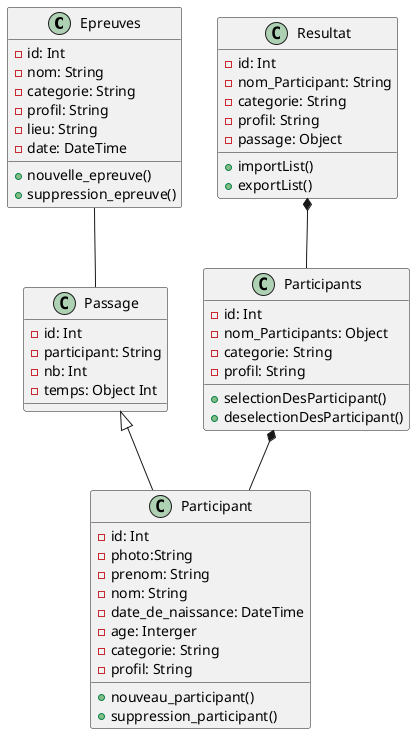 @startuml

Class Epreuves{
    -id: Int
    -nom: String
    -categorie: String
    -profil: String
    -lieu: String
    -date: DateTime
    +nouvelle_epreuve()
    +suppression_epreuve()
}
Class Resultat{
    -id: Int
    -nom_Participant: String
    -categorie: String
    -profil: String
    -passage: Object
    +importList()
    +exportList()
}
Class Participant{
    -id: Int
    -photo:String
    -prenom: String
    -nom: String
    -date_de_naissance: DateTime
    -age: Interger
    -categorie: String
    -profil: String
    +nouveau_participant()
    +suppression_participant()

}
Class Participants{
    -id: Int
    -nom_Participants: Object
    -categorie: String
    -profil: String
    +selectionDesParticipant()
    +deselectionDesParticipant()
}
Class Passage{
    -id: Int
    -participant: String
    -nb: Int
    -temps: Object Int 
}

Participants *-- Participant
Resultat *-- Participants
Epreuves -- Passage
Passage <|-- Participant

@enduml